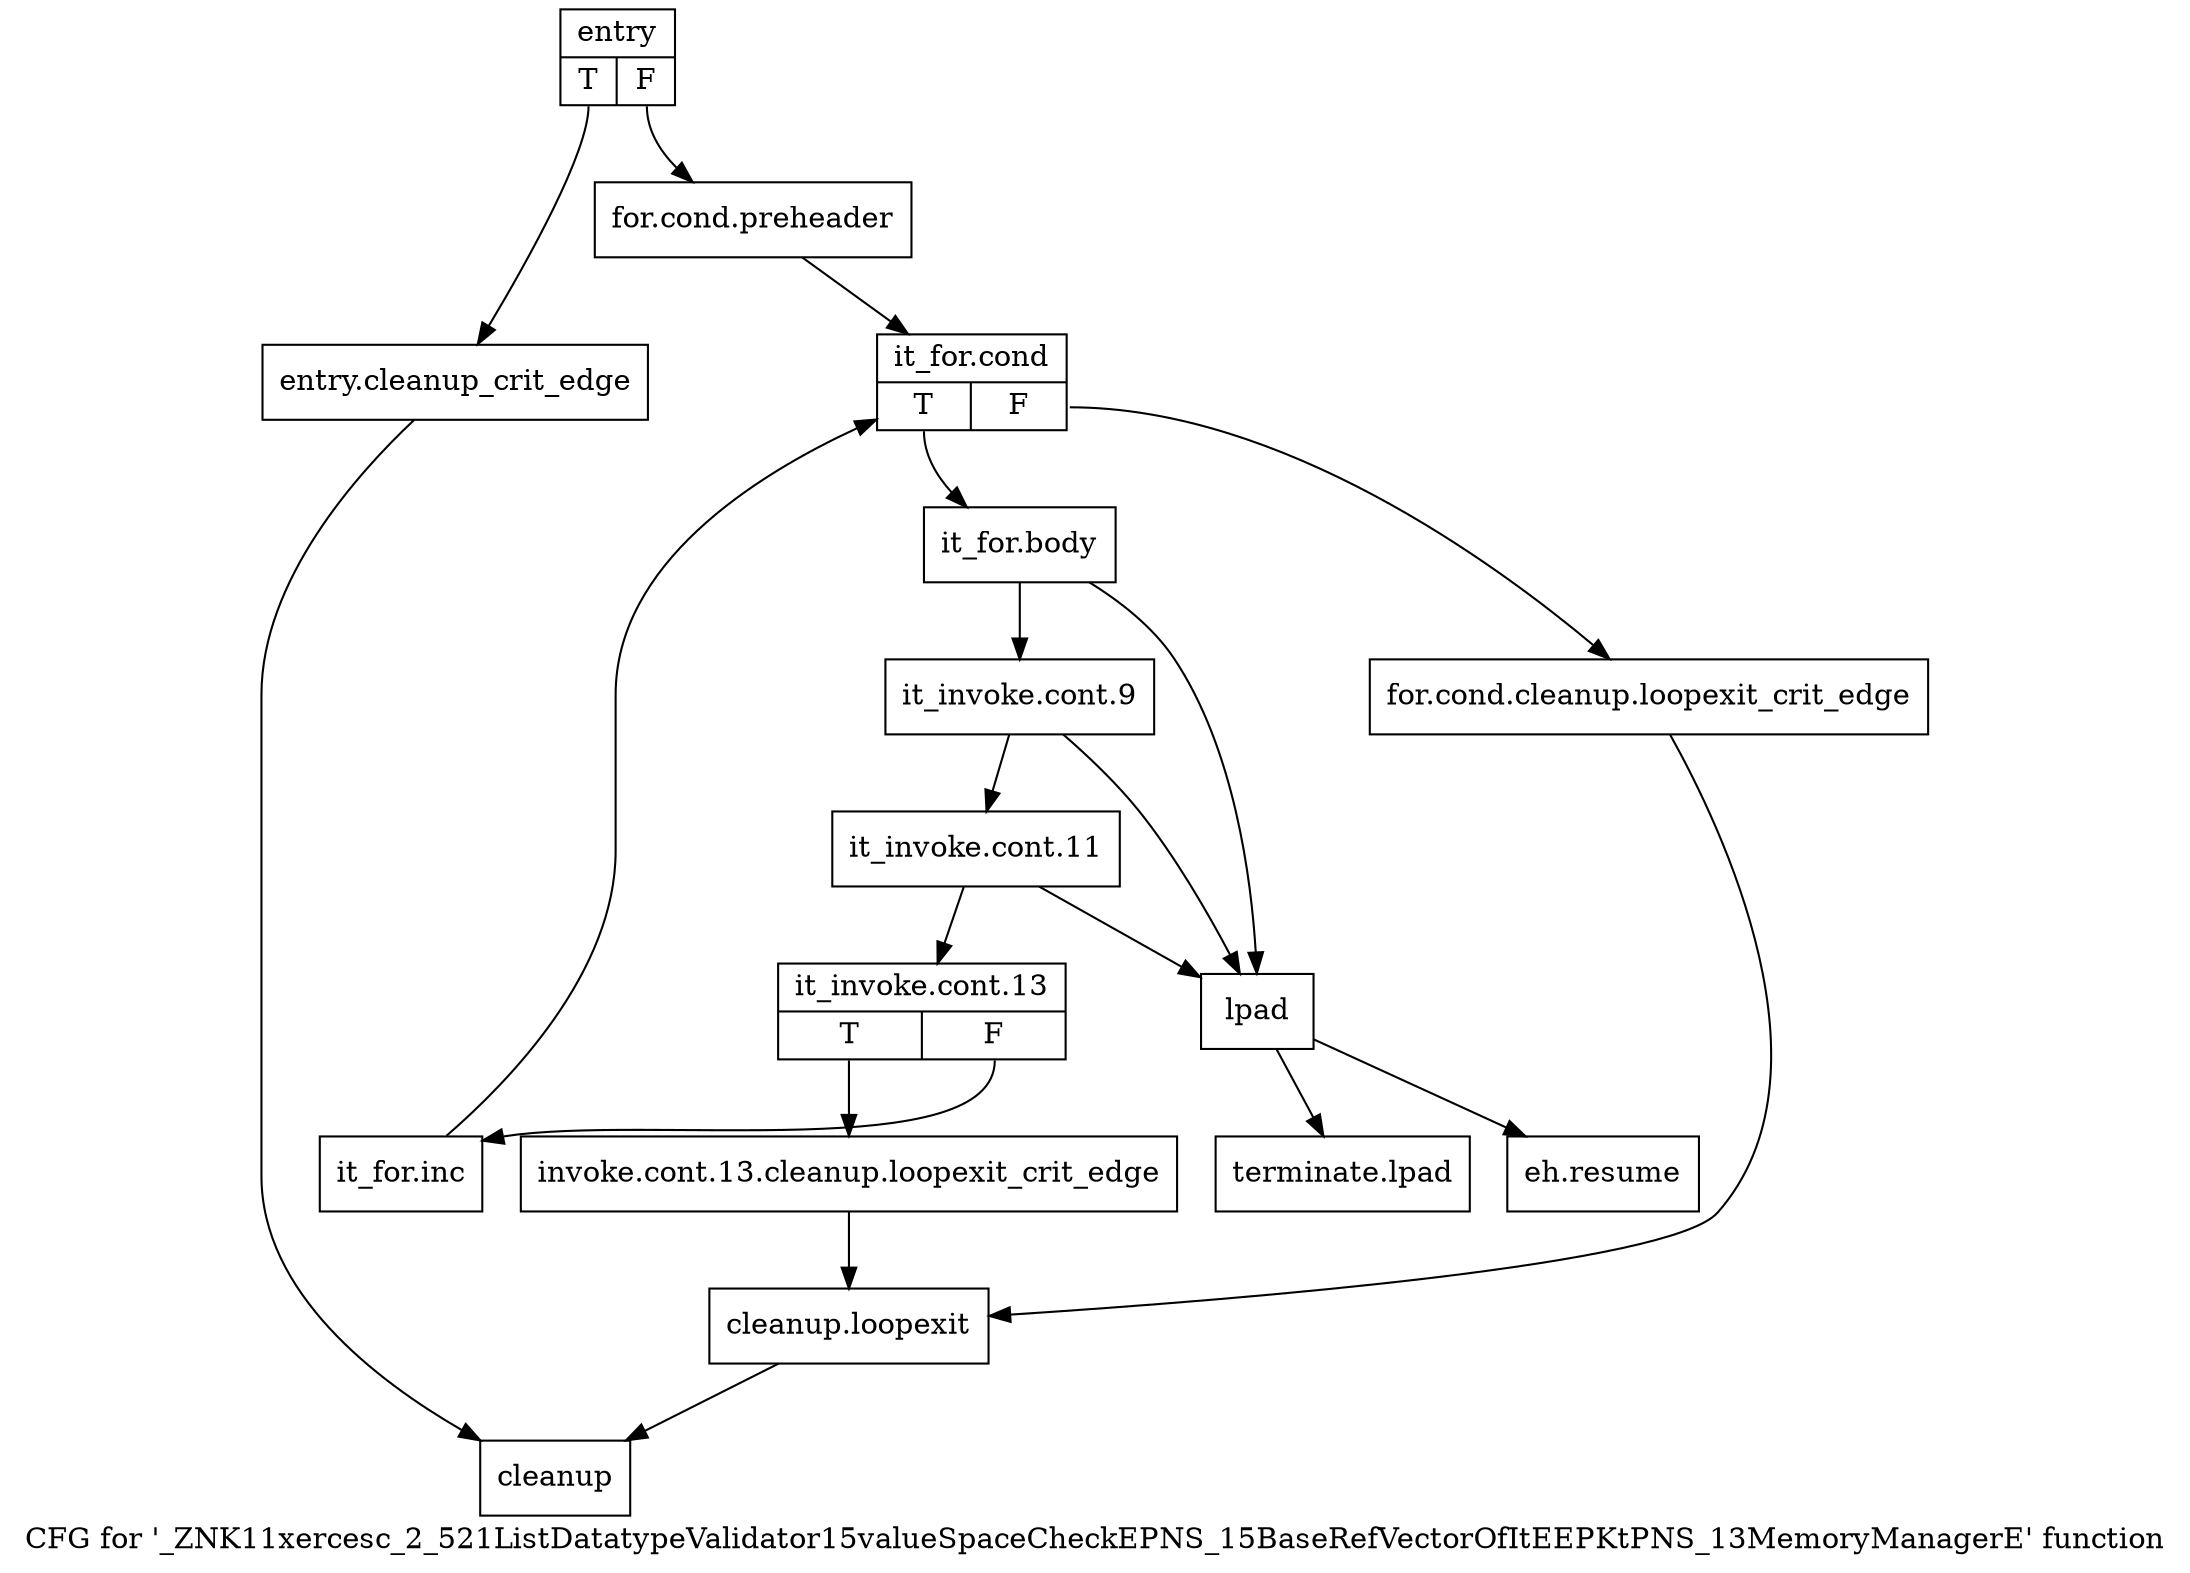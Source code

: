 digraph "CFG for '_ZNK11xercesc_2_521ListDatatypeValidator15valueSpaceCheckEPNS_15BaseRefVectorOfItEEPKtPNS_13MemoryManagerE' function" {
	label="CFG for '_ZNK11xercesc_2_521ListDatatypeValidator15valueSpaceCheckEPNS_15BaseRefVectorOfItEEPKtPNS_13MemoryManagerE' function";

	Node0x3a50a70 [shape=record,label="{entry|{<s0>T|<s1>F}}"];
	Node0x3a50a70:s0 -> Node0x3a50ac0;
	Node0x3a50a70:s1 -> Node0x3a50b10;
	Node0x3a50ac0 [shape=record,label="{entry.cleanup_crit_edge}"];
	Node0x3a50ac0 -> Node0x3a50e80;
	Node0x3a50b10 [shape=record,label="{for.cond.preheader}"];
	Node0x3a50b10 -> Node0x3a50bb0;
	Node0x3a50b60 [shape=record,label="{lpad}"];
	Node0x3a50b60 -> Node0x3a50ed0;
	Node0x3a50b60 -> Node0x3a50f20;
	Node0x3a50bb0 [shape=record,label="{it_for.cond|{<s0>T|<s1>F}}"];
	Node0x3a50bb0:s0 -> Node0x3a50c50;
	Node0x3a50bb0:s1 -> Node0x3a50c00;
	Node0x3a50c00 [shape=record,label="{for.cond.cleanup.loopexit_crit_edge}"];
	Node0x3a50c00 -> Node0x3a50e30;
	Node0x3a50c50 [shape=record,label="{it_for.body}"];
	Node0x3a50c50 -> Node0x3a50ca0;
	Node0x3a50c50 -> Node0x3a50b60;
	Node0x3a50ca0 [shape=record,label="{it_invoke.cont.9}"];
	Node0x3a50ca0 -> Node0x3a50cf0;
	Node0x3a50ca0 -> Node0x3a50b60;
	Node0x3a50cf0 [shape=record,label="{it_invoke.cont.11}"];
	Node0x3a50cf0 -> Node0x3a50d40;
	Node0x3a50cf0 -> Node0x3a50b60;
	Node0x3a50d40 [shape=record,label="{it_invoke.cont.13|{<s0>T|<s1>F}}"];
	Node0x3a50d40:s0 -> Node0x3a50d90;
	Node0x3a50d40:s1 -> Node0x3a50de0;
	Node0x3a50d90 [shape=record,label="{invoke.cont.13.cleanup.loopexit_crit_edge}"];
	Node0x3a50d90 -> Node0x3a50e30;
	Node0x3a50de0 [shape=record,label="{it_for.inc}"];
	Node0x3a50de0 -> Node0x3a50bb0;
	Node0x3a50e30 [shape=record,label="{cleanup.loopexit}"];
	Node0x3a50e30 -> Node0x3a50e80;
	Node0x3a50e80 [shape=record,label="{cleanup}"];
	Node0x3a50ed0 [shape=record,label="{eh.resume}"];
	Node0x3a50f20 [shape=record,label="{terminate.lpad}"];
}

